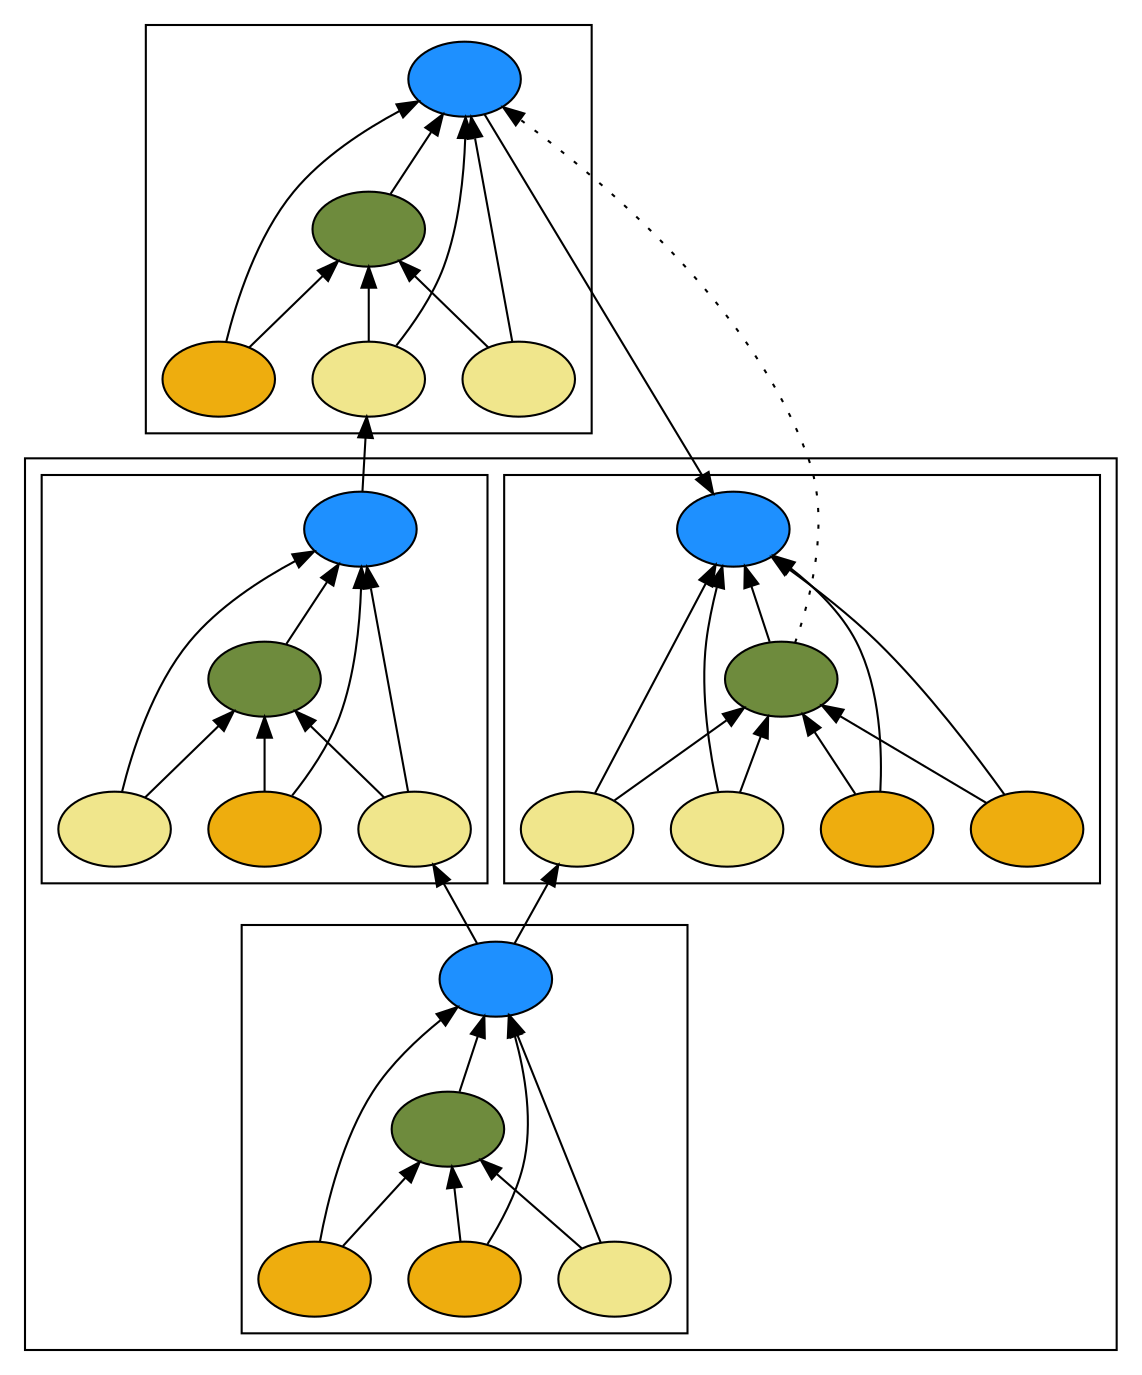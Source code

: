 digraph {
rankdir=BT
fontsize=24
subgraph cluster1 {
subgraph cluster2 {
"48210144"["fillcolor"="dodgerblue" "fontsize"="24" "label"="" "shape"="ellipse" "style"="filled" ]
"47759296"["fillcolor"="darkolivegreen4" "fontsize"="24" "label"="" "shape"="ellipse" "style"="filled" ]
"48907824"["fillcolor"="khaki" "fontsize"="24" "label"="" "shape"="ellipse" "style"="filled" ]
"46865616"["fillcolor"="darkgoldenrod2" "fontsize"="24" "label"="" "shape"="ellipse" "style"="filled" ]
"47721552"["fillcolor"="darkgoldenrod2" "fontsize"="24" "label"="" "shape"="ellipse" "style"="filled" ]
}

subgraph cluster3 {
"47041392"["fillcolor"="dodgerblue" "fontsize"="24" "label"="" "shape"="ellipse" "style"="filled" ]
"46747312"["fillcolor"="darkolivegreen4" "fontsize"="24" "label"="" "shape"="ellipse" "style"="filled" ]
"47173568"["fillcolor"="khaki" "fontsize"="24" "label"="" "shape"="ellipse" "style"="filled" ]
"48969600"["fillcolor"="khaki" "fontsize"="24" "label"="" "shape"="ellipse" "style"="filled" ]
"46776512"["fillcolor"="darkgoldenrod2" "fontsize"="24" "label"="" "shape"="ellipse" "style"="filled" ]
}

subgraph cluster4 {
"46860640"["fillcolor"="dodgerblue" "fontsize"="24" "label"="" "shape"="ellipse" "style"="filled" ]
"46977296"["fillcolor"="darkolivegreen4" "fontsize"="24" "label"="" "shape"="ellipse" "style"="filled" ]
"47023952"["fillcolor"="khaki" "fontsize"="24" "label"="" "shape"="ellipse" "style"="filled" ]
"47476656"["fillcolor"="khaki" "fontsize"="24" "label"="" "shape"="ellipse" "style"="filled" ]
"46748512"["fillcolor"="darkgoldenrod2" "fontsize"="24" "label"="" "shape"="ellipse" "style"="filled" ]
"47534080"["fillcolor"="darkgoldenrod2" "fontsize"="24" "label"="" "shape"="ellipse" "style"="filled" ]
}

}

subgraph cluster5 {
"47621456"["fillcolor"="dodgerblue" "fontsize"="24" "label"="" "shape"="ellipse" "style"="filled" ]
"47570256"["fillcolor"="darkolivegreen4" "fontsize"="24" "label"="" "shape"="ellipse" "style"="filled" ]
"47657632"["fillcolor"="khaki" "fontsize"="24" "label"="" "shape"="ellipse" "style"="filled" ]
"47708832"["fillcolor"="khaki" "fontsize"="24" "label"="" "shape"="ellipse" "style"="filled" ]
"47745008"["fillcolor"="darkgoldenrod2" "fontsize"="24" "label"="" "shape"="ellipse" "style"="filled" ]
}

"47023952" -> "46860640"["arrowhead"="normal" "color"="black" "constraint"="true" "style"="solid" ]
"47023952" -> "46977296"["arrowhead"="normal" "color"="black" "constraint"="true" "style"="solid" ]
"47476656" -> "46860640"["arrowhead"="normal" "color"="black" "constraint"="true" "style"="solid" ]
"47476656" -> "46977296"["arrowhead"="normal" "color"="black" "constraint"="true" "style"="solid" ]
"48210144" -> "47476656"["arrowhead"="normal" "color"="black" "constraint"="true" "style"="solid" ]
"46748512" -> "46860640"["arrowhead"="normal" "color"="black" "constraint"="true" "style"="solid" ]
"46748512" -> "46977296"["arrowhead"="normal" "color"="black" "constraint"="true" "style"="solid" ]
"47534080" -> "46860640"["arrowhead"="normal" "color"="black" "constraint"="true" "style"="solid" ]
"47534080" -> "46977296"["arrowhead"="normal" "color"="black" "constraint"="true" "style"="solid" ]
"46977296" -> "46860640"["arrowhead"="normal" "color"="black" "constraint"="true" "style"="solid" ]
"47621456" -> "46860640"["arrowhead"="normal" "color"="black" "constraint"="true" "style"="solid" ]
"46977296" -> "47621456"["arrowhead"="normal" "color"="black" "constraint"="false" "style"="dotted" ]
"47173568" -> "47041392"["arrowhead"="normal" "color"="black" "constraint"="true" "style"="solid" ]
"47173568" -> "46747312"["arrowhead"="normal" "color"="black" "constraint"="true" "style"="solid" ]
"48969600" -> "47041392"["arrowhead"="normal" "color"="black" "constraint"="true" "style"="solid" ]
"48969600" -> "46747312"["arrowhead"="normal" "color"="black" "constraint"="true" "style"="solid" ]
"48210144" -> "48969600"["arrowhead"="normal" "color"="black" "constraint"="true" "style"="solid" ]
"46776512" -> "47041392"["arrowhead"="normal" "color"="black" "constraint"="true" "style"="solid" ]
"46776512" -> "46747312"["arrowhead"="normal" "color"="black" "constraint"="true" "style"="solid" ]
"46747312" -> "47041392"["arrowhead"="normal" "color"="black" "constraint"="true" "style"="solid" ]
"47657632" -> "47621456"["arrowhead"="normal" "color"="black" "constraint"="true" "style"="solid" ]
"47657632" -> "47570256"["arrowhead"="normal" "color"="black" "constraint"="true" "style"="solid" ]
"47708832" -> "47621456"["arrowhead"="normal" "color"="black" "constraint"="true" "style"="solid" ]
"47708832" -> "47570256"["arrowhead"="normal" "color"="black" "constraint"="true" "style"="solid" ]
"47041392" -> "47708832"["arrowhead"="normal" "color"="black" "constraint"="true" "style"="solid" ]
"47745008" -> "47621456"["arrowhead"="normal" "color"="black" "constraint"="true" "style"="solid" ]
"47745008" -> "47570256"["arrowhead"="normal" "color"="black" "constraint"="true" "style"="solid" ]
"47570256" -> "47621456"["arrowhead"="normal" "color"="black" "constraint"="true" "style"="solid" ]
"48907824" -> "48210144"["arrowhead"="normal" "color"="black" "constraint"="true" "style"="solid" ]
"48907824" -> "47759296"["arrowhead"="normal" "color"="black" "constraint"="true" "style"="solid" ]
"46865616" -> "48210144"["arrowhead"="normal" "color"="black" "constraint"="true" "style"="solid" ]
"46865616" -> "47759296"["arrowhead"="normal" "color"="black" "constraint"="true" "style"="solid" ]
"47721552" -> "48210144"["arrowhead"="normal" "color"="black" "constraint"="true" "style"="solid" ]
"47721552" -> "47759296"["arrowhead"="normal" "color"="black" "constraint"="true" "style"="solid" ]
"47759296" -> "48210144"["arrowhead"="normal" "color"="black" "constraint"="true" "style"="solid" ]

}